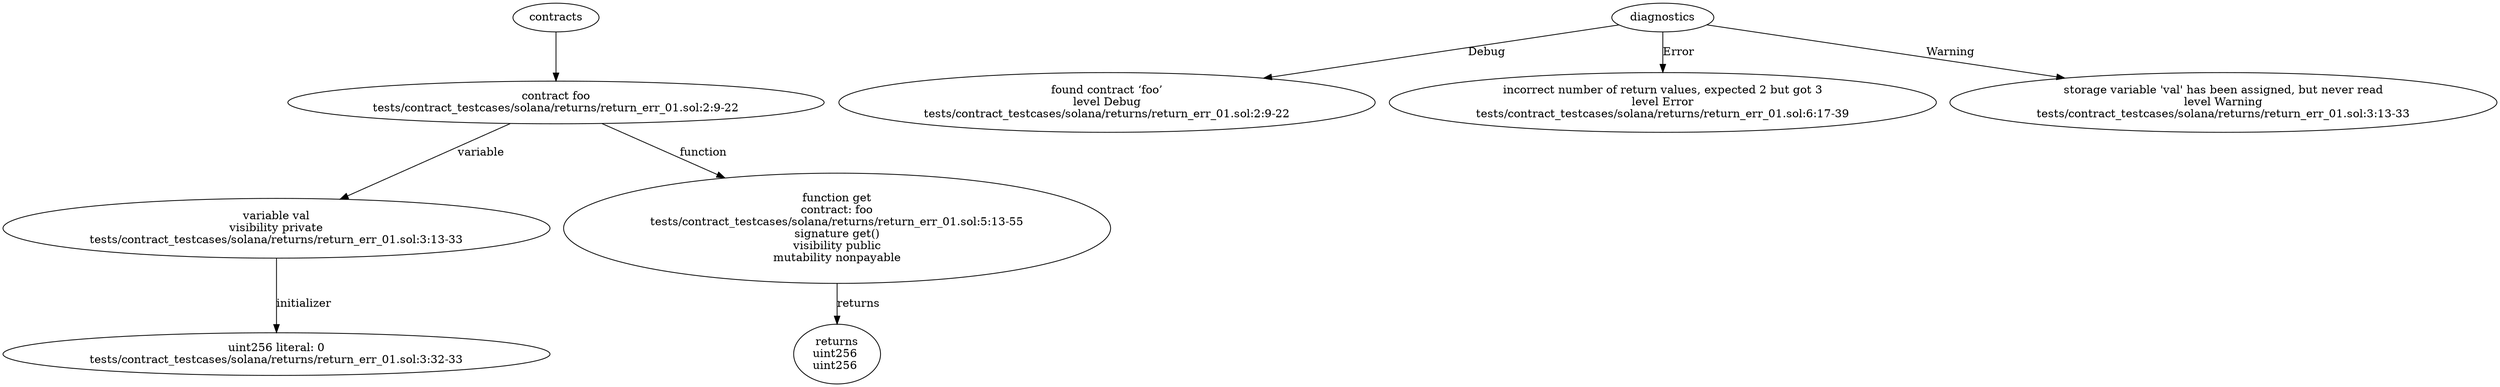 strict digraph "tests/contract_testcases/solana/returns/return_err_01.sol" {
	contract [label="contract foo\ntests/contract_testcases/solana/returns/return_err_01.sol:2:9-22"]
	var [label="variable val\nvisibility private\ntests/contract_testcases/solana/returns/return_err_01.sol:3:13-33"]
	number_literal [label="uint256 literal: 0\ntests/contract_testcases/solana/returns/return_err_01.sol:3:32-33"]
	get [label="function get\ncontract: foo\ntests/contract_testcases/solana/returns/return_err_01.sol:5:13-55\nsignature get()\nvisibility public\nmutability nonpayable"]
	returns [label="returns\nuint256 \nuint256 "]
	diagnostic [label="found contract ‘foo’\nlevel Debug\ntests/contract_testcases/solana/returns/return_err_01.sol:2:9-22"]
	diagnostic_8 [label="incorrect number of return values, expected 2 but got 3\nlevel Error\ntests/contract_testcases/solana/returns/return_err_01.sol:6:17-39"]
	diagnostic_9 [label="storage variable 'val' has been assigned, but never read\nlevel Warning\ntests/contract_testcases/solana/returns/return_err_01.sol:3:13-33"]
	contracts -> contract
	contract -> var [label="variable"]
	var -> number_literal [label="initializer"]
	contract -> get [label="function"]
	get -> returns [label="returns"]
	diagnostics -> diagnostic [label="Debug"]
	diagnostics -> diagnostic_8 [label="Error"]
	diagnostics -> diagnostic_9 [label="Warning"]
}
